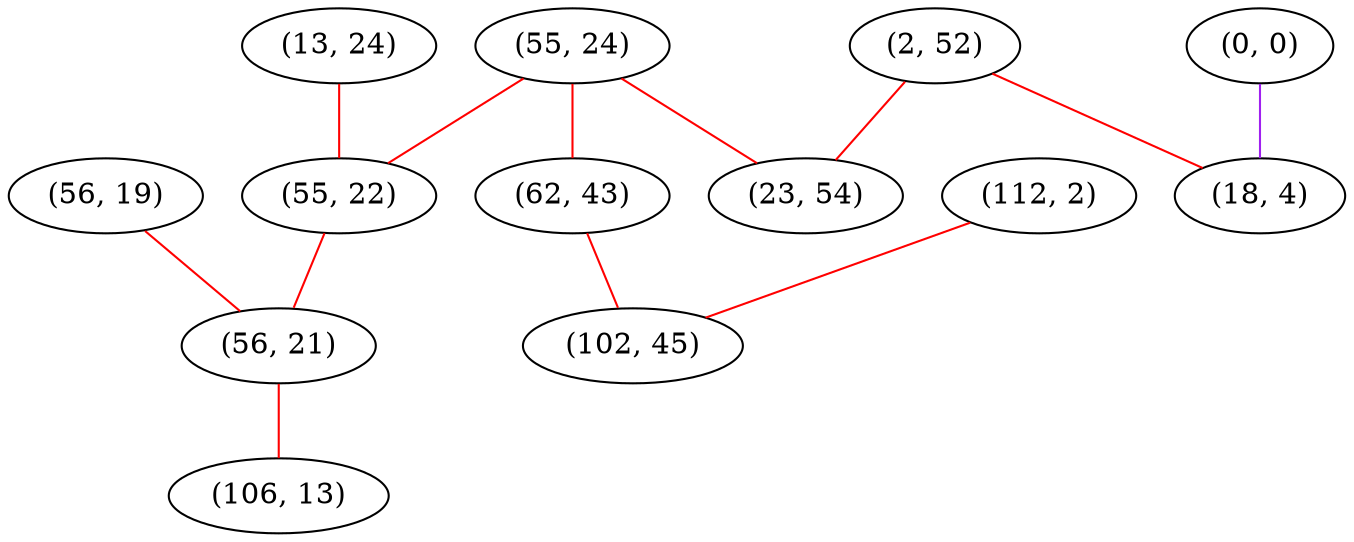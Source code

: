 graph "" {
"(56, 19)";
"(0, 0)";
"(13, 24)";
"(55, 24)";
"(55, 22)";
"(2, 52)";
"(18, 4)";
"(62, 43)";
"(112, 2)";
"(102, 45)";
"(56, 21)";
"(23, 54)";
"(106, 13)";
"(56, 19)" -- "(56, 21)"  [color=red, key=0, weight=1];
"(0, 0)" -- "(18, 4)"  [color=purple, key=0, weight=4];
"(13, 24)" -- "(55, 22)"  [color=red, key=0, weight=1];
"(55, 24)" -- "(62, 43)"  [color=red, key=0, weight=1];
"(55, 24)" -- "(55, 22)"  [color=red, key=0, weight=1];
"(55, 24)" -- "(23, 54)"  [color=red, key=0, weight=1];
"(55, 22)" -- "(56, 21)"  [color=red, key=0, weight=1];
"(2, 52)" -- "(23, 54)"  [color=red, key=0, weight=1];
"(2, 52)" -- "(18, 4)"  [color=red, key=0, weight=1];
"(62, 43)" -- "(102, 45)"  [color=red, key=0, weight=1];
"(112, 2)" -- "(102, 45)"  [color=red, key=0, weight=1];
"(56, 21)" -- "(106, 13)"  [color=red, key=0, weight=1];
}
